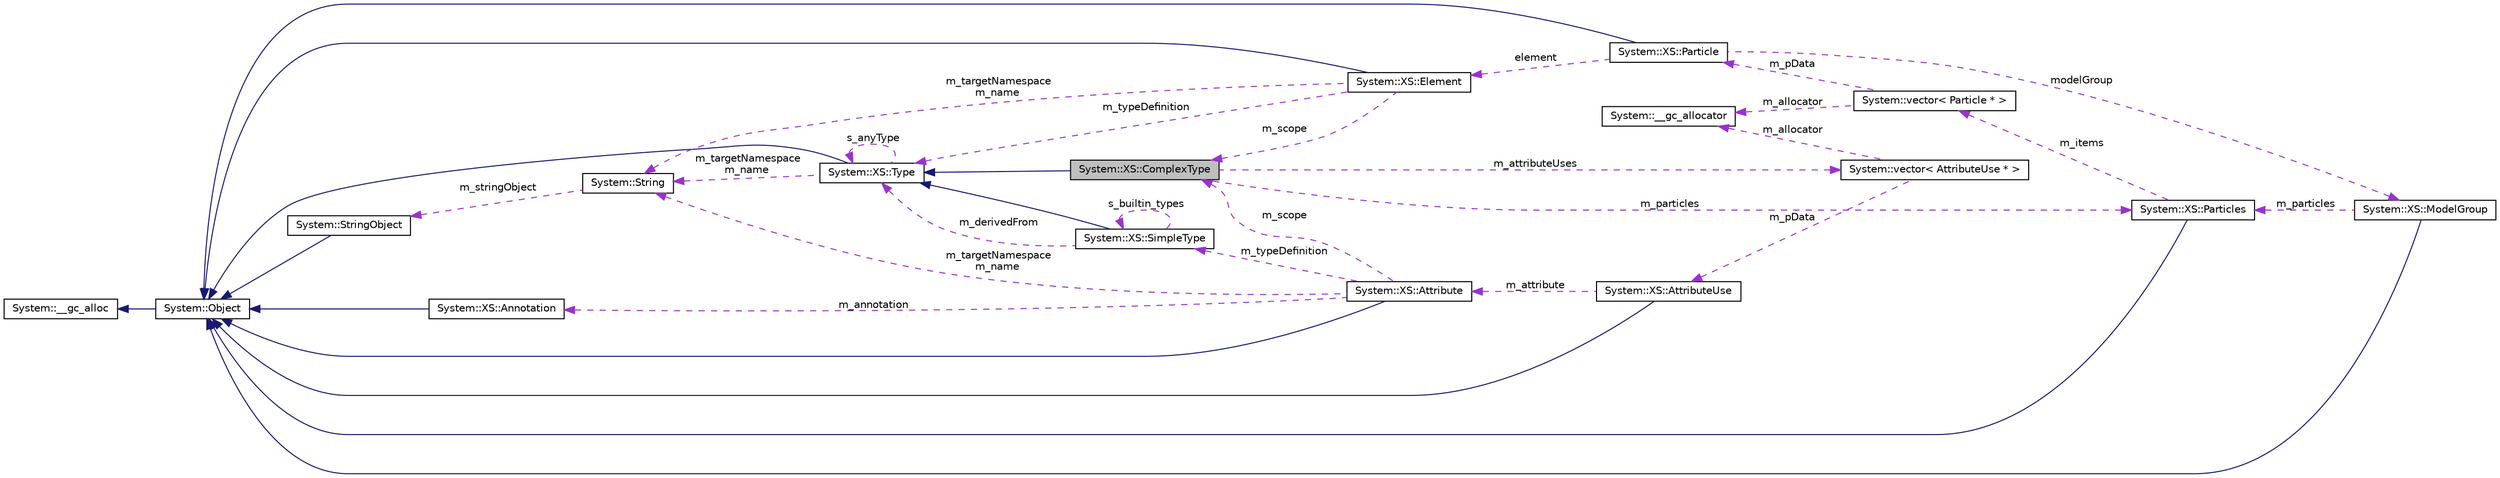 digraph G
{
  edge [fontname="Helvetica",fontsize="10",labelfontname="Helvetica",labelfontsize="10"];
  node [fontname="Helvetica",fontsize="10",shape=record];
  rankdir="LR";
  Node1 [label="System::XS::ComplexType",height=0.2,width=0.4,color="black", fillcolor="grey75", style="filled" fontcolor="black"];
  Node2 -> Node1 [dir="back",color="midnightblue",fontsize="10",style="solid",fontname="Helvetica"];
  Node2 [label="System::XS::Type",height=0.2,width=0.4,color="black", fillcolor="white", style="filled",URL="$class_system_1_1_x_s_1_1_type.html"];
  Node3 -> Node2 [dir="back",color="midnightblue",fontsize="10",style="solid",fontname="Helvetica"];
  Node3 [label="System::Object",height=0.2,width=0.4,color="black", fillcolor="white", style="filled",URL="$class_system_1_1_object.html"];
  Node4 -> Node3 [dir="back",color="midnightblue",fontsize="10",style="solid",fontname="Helvetica"];
  Node4 [label="System::__gc_alloc",height=0.2,width=0.4,color="black", fillcolor="white", style="filled",URL="$class_system_1_1____gc__alloc.html"];
  Node2 -> Node2 [dir="back",color="darkorchid3",fontsize="10",style="dashed",label=" s_anyType" ,fontname="Helvetica"];
  Node5 -> Node2 [dir="back",color="darkorchid3",fontsize="10",style="dashed",label=" m_targetNamespace\nm_name" ,fontname="Helvetica"];
  Node5 [label="System::String",height=0.2,width=0.4,color="black", fillcolor="white", style="filled",URL="$class_system_1_1_string.html"];
  Node6 -> Node5 [dir="back",color="darkorchid3",fontsize="10",style="dashed",label=" m_stringObject" ,fontname="Helvetica"];
  Node6 [label="System::StringObject",height=0.2,width=0.4,color="black", fillcolor="white", style="filled",URL="$class_system_1_1_string_object.html"];
  Node3 -> Node6 [dir="back",color="midnightblue",fontsize="10",style="solid",fontname="Helvetica"];
  Node7 -> Node1 [dir="back",color="darkorchid3",fontsize="10",style="dashed",label=" m_attributeUses" ,fontname="Helvetica"];
  Node7 [label="System::vector\< AttributeUse * \>",height=0.2,width=0.4,color="black", fillcolor="white", style="filled",URL="$class_system_1_1vector.html"];
  Node8 -> Node7 [dir="back",color="darkorchid3",fontsize="10",style="dashed",label=" m_allocator" ,fontname="Helvetica"];
  Node8 [label="System::__gc_allocator",height=0.2,width=0.4,color="black", fillcolor="white", style="filled",URL="$class_system_1_1____gc__allocator.html"];
  Node9 -> Node7 [dir="back",color="darkorchid3",fontsize="10",style="dashed",label=" m_pData" ,fontname="Helvetica"];
  Node9 [label="System::XS::AttributeUse",height=0.2,width=0.4,color="black", fillcolor="white", style="filled",URL="$class_system_1_1_x_s_1_1_attribute_use.html"];
  Node3 -> Node9 [dir="back",color="midnightblue",fontsize="10",style="solid",fontname="Helvetica"];
  Node10 -> Node9 [dir="back",color="darkorchid3",fontsize="10",style="dashed",label=" m_attribute" ,fontname="Helvetica"];
  Node10 [label="System::XS::Attribute",height=0.2,width=0.4,color="black", fillcolor="white", style="filled",URL="$class_system_1_1_x_s_1_1_attribute.html"];
  Node3 -> Node10 [dir="back",color="midnightblue",fontsize="10",style="solid",fontname="Helvetica"];
  Node11 -> Node10 [dir="back",color="darkorchid3",fontsize="10",style="dashed",label=" m_typeDefinition" ,fontname="Helvetica"];
  Node11 [label="System::XS::SimpleType",height=0.2,width=0.4,color="black", fillcolor="white", style="filled",URL="$class_system_1_1_x_s_1_1_simple_type.html"];
  Node2 -> Node11 [dir="back",color="midnightblue",fontsize="10",style="solid",fontname="Helvetica"];
  Node11 -> Node11 [dir="back",color="darkorchid3",fontsize="10",style="dashed",label=" s_builtin_types" ,fontname="Helvetica"];
  Node2 -> Node11 [dir="back",color="darkorchid3",fontsize="10",style="dashed",label=" m_derivedFrom" ,fontname="Helvetica"];
  Node1 -> Node10 [dir="back",color="darkorchid3",fontsize="10",style="dashed",label=" m_scope" ,fontname="Helvetica"];
  Node12 -> Node10 [dir="back",color="darkorchid3",fontsize="10",style="dashed",label=" m_annotation" ,fontname="Helvetica"];
  Node12 [label="System::XS::Annotation",height=0.2,width=0.4,color="black", fillcolor="white", style="filled",URL="$class_system_1_1_x_s_1_1_annotation.html"];
  Node3 -> Node12 [dir="back",color="midnightblue",fontsize="10",style="solid",fontname="Helvetica"];
  Node5 -> Node10 [dir="back",color="darkorchid3",fontsize="10",style="dashed",label=" m_targetNamespace\nm_name" ,fontname="Helvetica"];
  Node13 -> Node1 [dir="back",color="darkorchid3",fontsize="10",style="dashed",label=" m_particles" ,fontname="Helvetica"];
  Node13 [label="System::XS::Particles",height=0.2,width=0.4,color="black", fillcolor="white", style="filled",URL="$class_system_1_1_x_s_1_1_particles.html"];
  Node3 -> Node13 [dir="back",color="midnightblue",fontsize="10",style="solid",fontname="Helvetica"];
  Node14 -> Node13 [dir="back",color="darkorchid3",fontsize="10",style="dashed",label=" m_items" ,fontname="Helvetica"];
  Node14 [label="System::vector\< Particle * \>",height=0.2,width=0.4,color="black", fillcolor="white", style="filled",URL="$class_system_1_1vector.html"];
  Node8 -> Node14 [dir="back",color="darkorchid3",fontsize="10",style="dashed",label=" m_allocator" ,fontname="Helvetica"];
  Node15 -> Node14 [dir="back",color="darkorchid3",fontsize="10",style="dashed",label=" m_pData" ,fontname="Helvetica"];
  Node15 [label="System::XS::Particle",height=0.2,width=0.4,color="black", fillcolor="white", style="filled",URL="$class_system_1_1_x_s_1_1_particle.html"];
  Node3 -> Node15 [dir="back",color="midnightblue",fontsize="10",style="solid",fontname="Helvetica"];
  Node16 -> Node15 [dir="back",color="darkorchid3",fontsize="10",style="dashed",label=" element" ,fontname="Helvetica"];
  Node16 [label="System::XS::Element",height=0.2,width=0.4,color="black", fillcolor="white", style="filled",URL="$class_system_1_1_x_s_1_1_element.html"];
  Node3 -> Node16 [dir="back",color="midnightblue",fontsize="10",style="solid",fontname="Helvetica"];
  Node2 -> Node16 [dir="back",color="darkorchid3",fontsize="10",style="dashed",label=" m_typeDefinition" ,fontname="Helvetica"];
  Node1 -> Node16 [dir="back",color="darkorchid3",fontsize="10",style="dashed",label=" m_scope" ,fontname="Helvetica"];
  Node5 -> Node16 [dir="back",color="darkorchid3",fontsize="10",style="dashed",label=" m_targetNamespace\nm_name" ,fontname="Helvetica"];
  Node17 -> Node15 [dir="back",color="darkorchid3",fontsize="10",style="dashed",label=" modelGroup" ,fontname="Helvetica"];
  Node17 [label="System::XS::ModelGroup",height=0.2,width=0.4,color="black", fillcolor="white", style="filled",URL="$class_system_1_1_x_s_1_1_model_group.html"];
  Node3 -> Node17 [dir="back",color="midnightblue",fontsize="10",style="solid",fontname="Helvetica"];
  Node13 -> Node17 [dir="back",color="darkorchid3",fontsize="10",style="dashed",label=" m_particles" ,fontname="Helvetica"];
}
